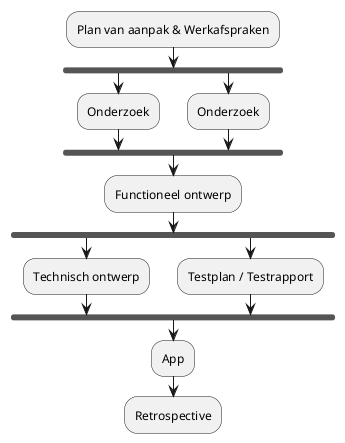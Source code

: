 @startuml Productstroom
:Plan van aanpak & Werkafspraken;

fork  
  :Onderzoek;
fork again
  :Onderzoek;
end fork

  :Functioneel ontwerp;
fork
  :Technisch ontwerp;
fork again
  :Testplan / Testrapport;
end fork
  :App;

  :Retrospective;
@enduml

